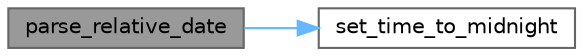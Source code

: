digraph "parse_relative_date"
{
 // LATEX_PDF_SIZE
  bgcolor="transparent";
  edge [fontname=Helvetica,fontsize=10,labelfontname=Helvetica,labelfontsize=10];
  node [fontname=Helvetica,fontsize=10,shape=box,height=0.2,width=0.4];
  rankdir="LR";
  Node1 [id="Node000001",label="parse_relative_date",height=0.2,width=0.4,color="gray40", fillcolor="grey60", style="filled", fontcolor="black",tooltip="Initialize a date object from a relative date string."];
  Node1 -> Node2 [id="edge1_Node000001_Node000002",color="steelblue1",style="solid",tooltip=" "];
  Node2 [id="Node000002",label="set_time_to_midnight",height=0.2,width=0.4,color="grey40", fillcolor="white", style="filled",URL="$group__utils.html#gac013e576d9e84aba92bdfd811eee6ce2",tooltip="Extends a datetime.date object to a datetime.datetime object with the time set to 00:00."];
}
